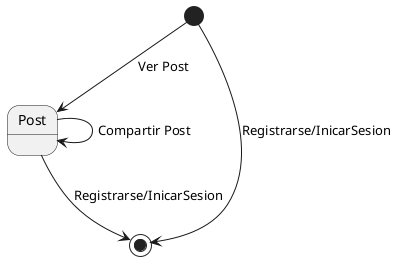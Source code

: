 @startuml
[*] --> Post: Ver Post
[*] --> [*] : Registrarse/InicarSesion
Post --> Post: Compartir Post
Post --> [*]: Registrarse/InicarSesion
@enduml 